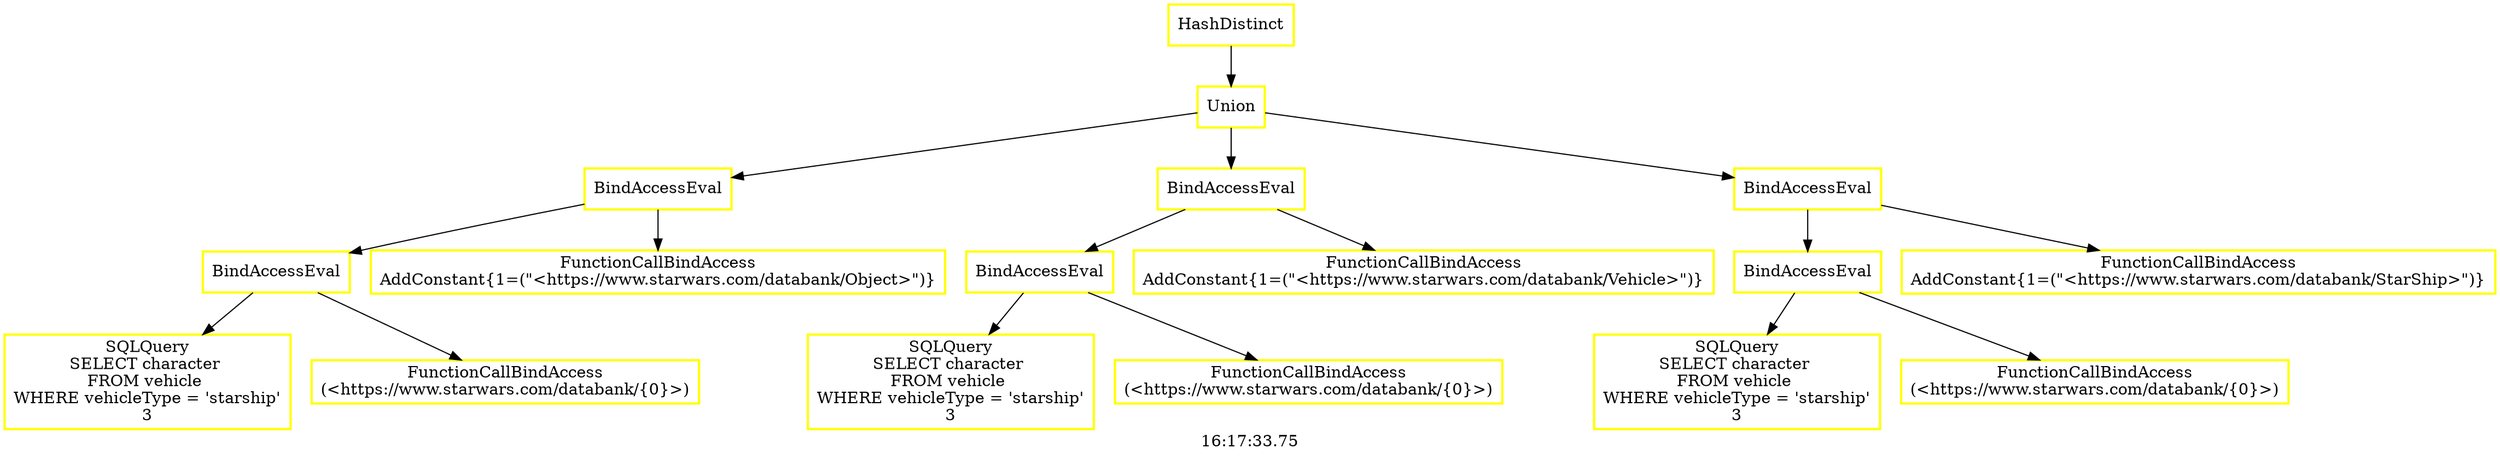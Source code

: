 digraph  g{ graph[label = "16:17:33.75"]
node [shape=rectangle, color=black, fontcolor=black, style=bold] edge [color=black] 0 [label="HashDistinct", color = yellow] ; 
1 [label="Union", color = yellow] ; 
0 -> 1 ; 
2 [label="BindAccessEval", color = yellow] ; 
1 -> 2 ; 
3 [label="BindAccessEval", color = yellow] ; 
2 -> 3 ; 
4 [label="SQLQuery
SELECT character 
FROM vehicle 
WHERE vehicleType = 'starship'
3", color = yellow] ; 
3 -> 4 ; 
5 [label="FunctionCallBindAccess
(<https://www.starwars.com/databank/{0}>)", color = yellow] ; 
3 -> 5 ; 
6 [label="FunctionCallBindAccess
AddConstant{1=(\"<https://www.starwars.com/databank/Object>\")}", color = yellow] ; 
2 -> 6 ; 
8 [label="BindAccessEval", color = yellow] ; 
1 -> 8 ; 
9 [label="BindAccessEval", color = yellow] ; 
8 -> 9 ; 
10 [label="SQLQuery
SELECT character 
FROM vehicle 
WHERE vehicleType = 'starship'
3", color = yellow] ; 
9 -> 10 ; 
11 [label="FunctionCallBindAccess
(<https://www.starwars.com/databank/{0}>)", color = yellow] ; 
9 -> 11 ; 
12 [label="FunctionCallBindAccess
AddConstant{1=(\"<https://www.starwars.com/databank/Vehicle>\")}", color = yellow] ; 
8 -> 12 ; 
14 [label="BindAccessEval", color = yellow] ; 
1 -> 14 ; 
15 [label="BindAccessEval", color = yellow] ; 
14 -> 15 ; 
16 [label="SQLQuery
SELECT character 
FROM vehicle 
WHERE vehicleType = 'starship'
3", color = yellow] ; 
15 -> 16 ; 
17 [label="FunctionCallBindAccess
(<https://www.starwars.com/databank/{0}>)", color = yellow] ; 
15 -> 17 ; 
18 [label="FunctionCallBindAccess
AddConstant{1=(\"<https://www.starwars.com/databank/StarShip>\")}", color = yellow] ; 
14 -> 18 ; 
}

